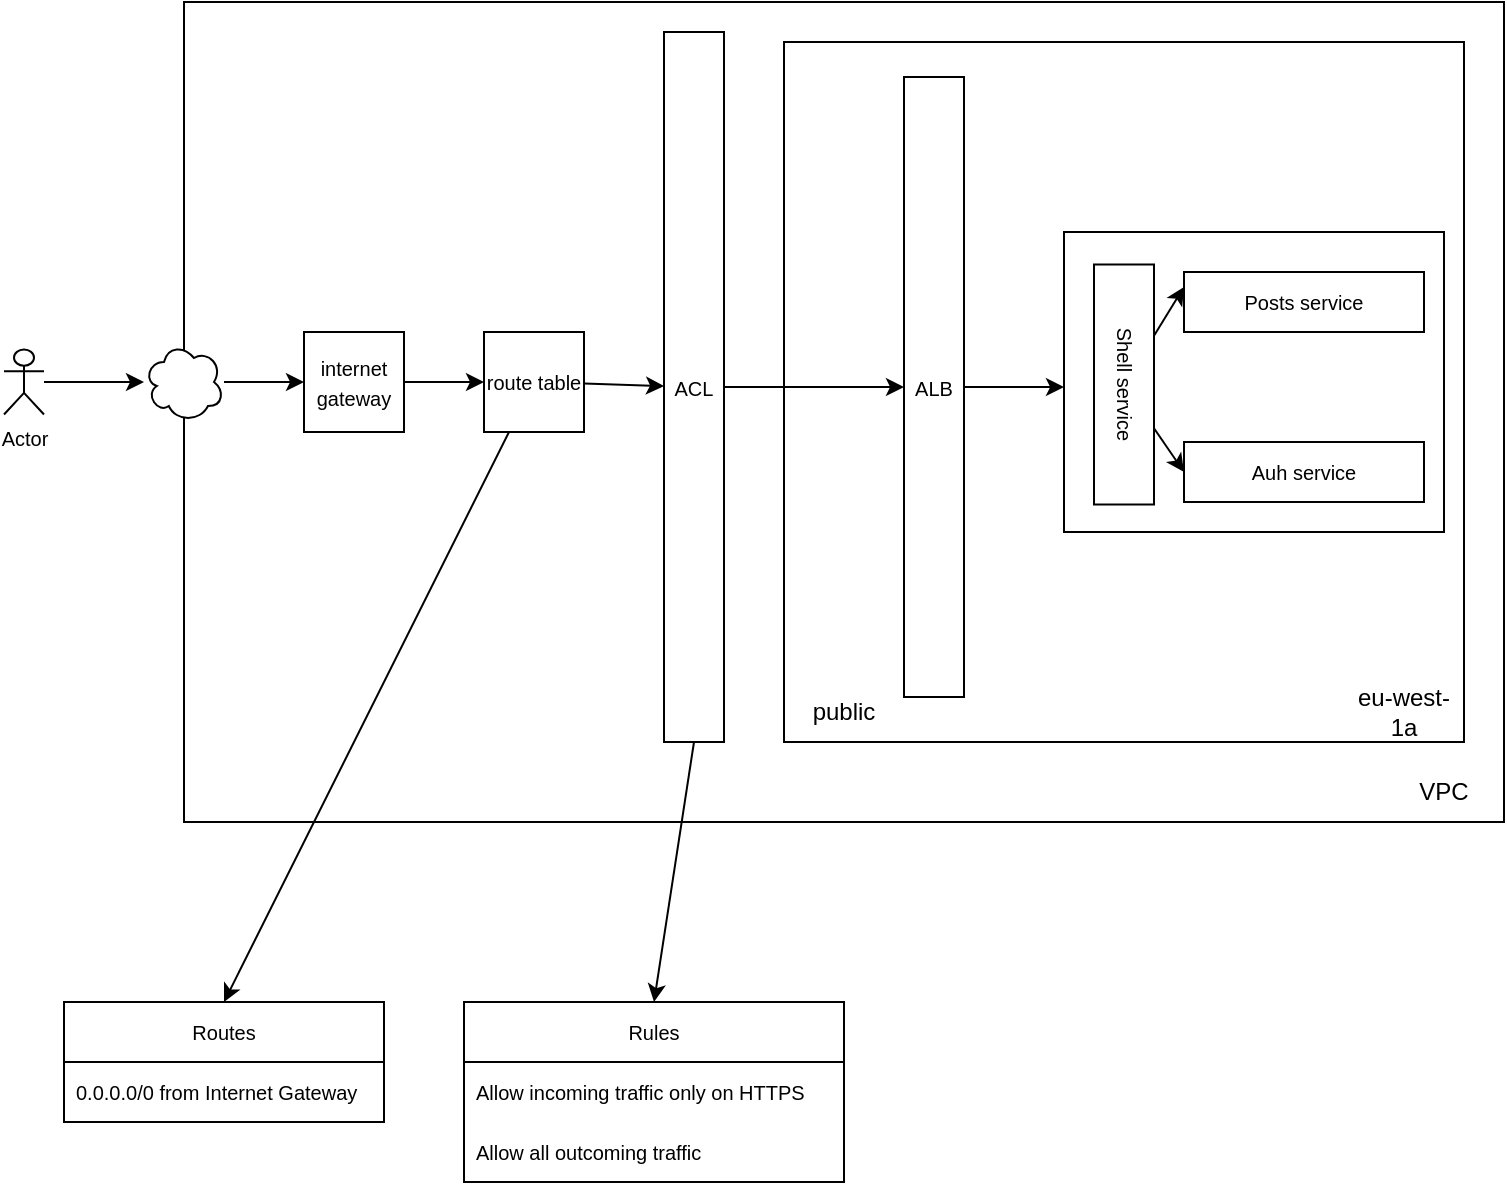 <mxfile>
    <diagram id="51iiWeRD2bNty08SaISH" name="Page-1">
        <mxGraphModel dx="1021" dy="417" grid="1" gridSize="10" guides="1" tooltips="1" connect="1" arrows="1" fold="1" page="1" pageScale="1" pageWidth="827" pageHeight="1169" math="0" shadow="0">
            <root>
                <mxCell id="0"/>
                <mxCell id="1" parent="0"/>
                <mxCell id="2" value="" style="rounded=0;whiteSpace=wrap;html=1;" parent="1" vertex="1">
                    <mxGeometry x="120" y="50" width="660" height="410" as="geometry"/>
                </mxCell>
                <mxCell id="8" value="" style="edgeStyle=none;html=1;fontSize=10;" parent="1" source="3" target="7" edge="1">
                    <mxGeometry relative="1" as="geometry"/>
                </mxCell>
                <mxCell id="3" value="" style="ellipse;shape=cloud;whiteSpace=wrap;html=1;" parent="1" vertex="1">
                    <mxGeometry x="100" y="220" width="40" height="40" as="geometry"/>
                </mxCell>
                <mxCell id="5" value="" style="edgeStyle=none;html=1;" parent="1" target="3" edge="1">
                    <mxGeometry relative="1" as="geometry">
                        <mxPoint x="50" y="240" as="sourcePoint"/>
                    </mxGeometry>
                </mxCell>
                <mxCell id="6" value="VPC" style="text;html=1;strokeColor=none;fillColor=none;align=center;verticalAlign=middle;whiteSpace=wrap;rounded=0;" parent="1" vertex="1">
                    <mxGeometry x="720" y="430" width="60" height="30" as="geometry"/>
                </mxCell>
                <mxCell id="11" value="" style="edgeStyle=none;html=1;fontSize=10;" parent="1" source="7" target="10" edge="1">
                    <mxGeometry relative="1" as="geometry"/>
                </mxCell>
                <mxCell id="7" value="&lt;font style=&quot;font-size: 10px&quot;&gt;internet gateway&lt;/font&gt;" style="rounded=0;whiteSpace=wrap;html=1;" parent="1" vertex="1">
                    <mxGeometry x="180" y="215" width="50" height="50" as="geometry"/>
                </mxCell>
                <mxCell id="16" style="edgeStyle=none;html=1;entryX=0.5;entryY=0;entryDx=0;entryDy=0;fontSize=10;" parent="1" source="10" target="12" edge="1">
                    <mxGeometry relative="1" as="geometry"/>
                </mxCell>
                <mxCell id="25" value="" style="edgeStyle=none;html=1;fontSize=10;" parent="1" source="10" target="21" edge="1">
                    <mxGeometry relative="1" as="geometry"/>
                </mxCell>
                <mxCell id="10" value="&lt;font style=&quot;font-size: 10px&quot;&gt;route table&lt;/font&gt;" style="rounded=0;whiteSpace=wrap;html=1;" parent="1" vertex="1">
                    <mxGeometry x="270" y="215" width="50" height="50" as="geometry"/>
                </mxCell>
                <mxCell id="12" value="Routes" style="swimlane;fontStyle=0;childLayout=stackLayout;horizontal=1;startSize=30;horizontalStack=0;resizeParent=1;resizeParentMax=0;resizeLast=0;collapsible=1;marginBottom=0;fontSize=10;" parent="1" vertex="1">
                    <mxGeometry x="60" y="550" width="160" height="60" as="geometry"/>
                </mxCell>
                <mxCell id="13" value="0.0.0.0/0 from Internet Gateway" style="text;strokeColor=none;fillColor=none;align=left;verticalAlign=middle;spacingLeft=4;spacingRight=4;overflow=hidden;points=[[0,0.5],[1,0.5]];portConstraint=eastwest;rotatable=0;fontSize=10;" parent="12" vertex="1">
                    <mxGeometry y="30" width="160" height="30" as="geometry"/>
                </mxCell>
                <mxCell id="19" value="" style="rounded=0;whiteSpace=wrap;html=1;fontSize=10;" parent="1" vertex="1">
                    <mxGeometry x="420" y="70" width="340" height="350" as="geometry"/>
                </mxCell>
                <mxCell id="20" value="eu-west-1a" style="text;html=1;strokeColor=none;fillColor=none;align=center;verticalAlign=middle;whiteSpace=wrap;rounded=0;" parent="1" vertex="1">
                    <mxGeometry x="700" y="390" width="60" height="30" as="geometry"/>
                </mxCell>
                <mxCell id="26" value="" style="edgeStyle=none;html=1;fontSize=10;entryX=0;entryY=0.5;entryDx=0;entryDy=0;" parent="1" source="21" target="38" edge="1">
                    <mxGeometry relative="1" as="geometry"/>
                </mxCell>
                <mxCell id="32" style="edgeStyle=none;html=1;entryX=0.5;entryY=0;entryDx=0;entryDy=0;fontSize=10;exitX=0.5;exitY=1;exitDx=0;exitDy=0;" parent="1" source="21" target="28" edge="1">
                    <mxGeometry relative="1" as="geometry"/>
                </mxCell>
                <mxCell id="21" value="ACL" style="rounded=0;whiteSpace=wrap;html=1;fontSize=10;" parent="1" vertex="1">
                    <mxGeometry x="360" y="65" width="30" height="355" as="geometry"/>
                </mxCell>
                <mxCell id="27" value="Actor" style="shape=umlActor;verticalLabelPosition=bottom;verticalAlign=top;html=1;outlineConnect=0;fontSize=10;" parent="1" vertex="1">
                    <mxGeometry x="30" y="223.75" width="20" height="32.5" as="geometry"/>
                </mxCell>
                <mxCell id="28" value="Rules" style="swimlane;fontStyle=0;childLayout=stackLayout;horizontal=1;startSize=30;horizontalStack=0;resizeParent=1;resizeParentMax=0;resizeLast=0;collapsible=1;marginBottom=0;fontSize=10;" parent="1" vertex="1">
                    <mxGeometry x="260" y="550" width="190" height="90" as="geometry"/>
                </mxCell>
                <mxCell id="29" value="Allow incoming traffic only on HTTPS" style="text;strokeColor=none;fillColor=none;align=left;verticalAlign=middle;spacingLeft=4;spacingRight=4;overflow=hidden;points=[[0,0.5],[1,0.5]];portConstraint=eastwest;rotatable=0;fontSize=10;" parent="28" vertex="1">
                    <mxGeometry y="30" width="190" height="30" as="geometry"/>
                </mxCell>
                <mxCell id="43" value="Allow all outcoming traffic" style="text;strokeColor=none;fillColor=none;align=left;verticalAlign=middle;spacingLeft=4;spacingRight=4;overflow=hidden;points=[[0,0.5],[1,0.5]];portConstraint=eastwest;rotatable=0;fontSize=10;" parent="28" vertex="1">
                    <mxGeometry y="60" width="190" height="30" as="geometry"/>
                </mxCell>
                <mxCell id="33" value="" style="rounded=0;whiteSpace=wrap;html=1;fontSize=10;" parent="1" vertex="1">
                    <mxGeometry x="560" y="165" width="190" height="150" as="geometry"/>
                </mxCell>
                <mxCell id="35" value="Posts service" style="rounded=0;whiteSpace=wrap;html=1;fontSize=10;" parent="1" vertex="1">
                    <mxGeometry x="620" y="185" width="120" height="30" as="geometry"/>
                </mxCell>
                <mxCell id="36" value="Auh service" style="rounded=0;whiteSpace=wrap;html=1;fontSize=10;" parent="1" vertex="1">
                    <mxGeometry x="620" y="270" width="120" height="30" as="geometry"/>
                </mxCell>
                <mxCell id="45" style="edgeStyle=none;html=1;entryX=0;entryY=0.25;entryDx=0;entryDy=0;" edge="1" parent="1" source="37" target="35">
                    <mxGeometry relative="1" as="geometry"/>
                </mxCell>
                <mxCell id="46" style="edgeStyle=none;html=1;entryX=0;entryY=0.5;entryDx=0;entryDy=0;" edge="1" parent="1" source="37" target="36">
                    <mxGeometry relative="1" as="geometry"/>
                </mxCell>
                <mxCell id="37" value="Shell service" style="rounded=0;whiteSpace=wrap;html=1;fontSize=10;rotation=90;" parent="1" vertex="1">
                    <mxGeometry x="530" y="226.25" width="120" height="30" as="geometry"/>
                </mxCell>
                <mxCell id="41" value="" style="edgeStyle=none;html=1;fontSize=10;entryX=0;entryY=0.517;entryDx=0;entryDy=0;entryPerimeter=0;" parent="1" source="38" target="33" edge="1">
                    <mxGeometry relative="1" as="geometry"/>
                </mxCell>
                <mxCell id="38" value="ALB" style="rounded=0;whiteSpace=wrap;html=1;fontSize=10;" parent="1" vertex="1">
                    <mxGeometry x="480" y="87.5" width="30" height="310" as="geometry"/>
                </mxCell>
                <mxCell id="42" value="public" style="text;html=1;strokeColor=none;fillColor=none;align=center;verticalAlign=middle;whiteSpace=wrap;rounded=0;" parent="1" vertex="1">
                    <mxGeometry x="420" y="390" width="60" height="30" as="geometry"/>
                </mxCell>
            </root>
        </mxGraphModel>
    </diagram>
</mxfile>